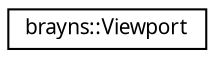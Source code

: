digraph "Graphical Class Hierarchy"
{
  edge [fontname="Sans",fontsize="10",labelfontname="Sans",labelfontsize="10"];
  node [fontname="Sans",fontsize="10",shape=record];
  rankdir="LR";
  Node1 [label="brayns::Viewport",height=0.2,width=0.4,color="black", fillcolor="white", style="filled",URL="$classbrayns_1_1_viewport.html"];
}
